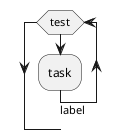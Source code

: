 {
  "sha1": "lmlic102wjlvuza34muva8dmu9xwf8p",
  "insertion": {
    "when": "2024-06-03T18:59:34.307Z",
    "user": "plantuml@gmail.com"
  }
}
@startuml
while (test)
  :task;
  ->label;
endwhile
@enduml
